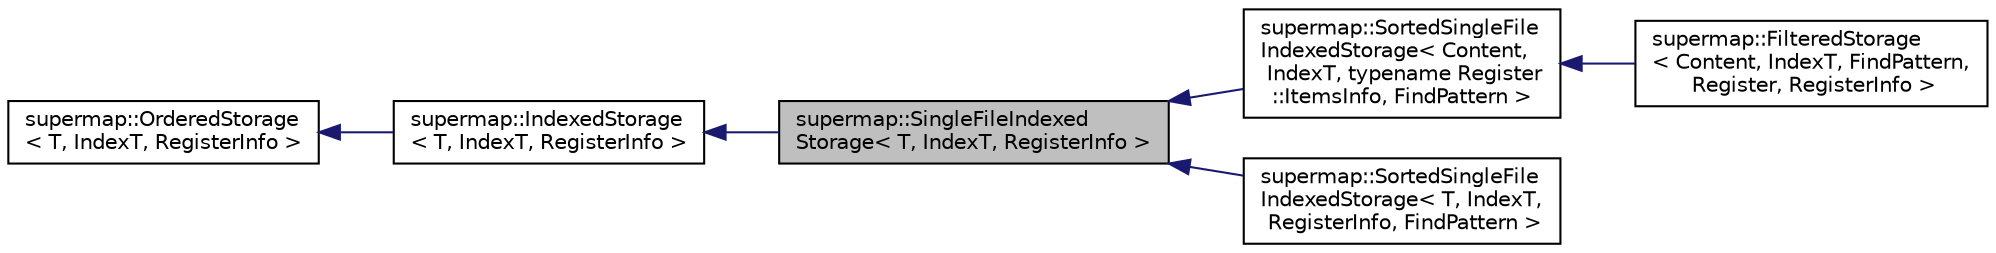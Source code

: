 digraph "supermap::SingleFileIndexedStorage&lt; T, IndexT, RegisterInfo &gt;"
{
 // LATEX_PDF_SIZE
  edge [fontname="Helvetica",fontsize="10",labelfontname="Helvetica",labelfontsize="10"];
  node [fontname="Helvetica",fontsize="10",shape=record];
  rankdir="LR";
  Node1 [label="supermap::SingleFileIndexed\lStorage\< T, IndexT, RegisterInfo \>",height=0.2,width=0.4,color="black", fillcolor="grey75", style="filled", fontcolor="black",tooltip="Indexed storage that stores all items in the single file."];
  Node2 -> Node1 [dir="back",color="midnightblue",fontsize="10",style="solid",fontname="Helvetica"];
  Node2 [label="supermap::IndexedStorage\l\< T, IndexT, RegisterInfo \>",height=0.2,width=0.4,color="black", fillcolor="white", style="filled",URL="$classsupermap_1_1IndexedStorage.html",tooltip="A storage that represents something from which you can take an element by index and add an element to..."];
  Node3 -> Node2 [dir="back",color="midnightblue",fontsize="10",style="solid",fontname="Helvetica"];
  Node3 [label="supermap::OrderedStorage\l\< T, IndexT, RegisterInfo \>",height=0.2,width=0.4,color="black", fillcolor="white", style="filled",URL="$classsupermap_1_1OrderedStorage.html",tooltip="An abstract storage, where elements has particular order. Element added later is of lower order."];
  Node1 -> Node4 [dir="back",color="midnightblue",fontsize="10",style="solid",fontname="Helvetica"];
  Node4 [label="supermap::SortedSingleFile\lIndexedStorage\< Content,\l IndexT, typename Register\l::ItemsInfo, FindPattern \>",height=0.2,width=0.4,color="black", fillcolor="white", style="filled",URL="$classsupermap_1_1SortedSingleFileIndexedStorage.html",tooltip=" "];
  Node4 -> Node5 [dir="back",color="midnightblue",fontsize="10",style="solid",fontname="Helvetica"];
  Node5 [label="supermap::FilteredStorage\l\< Content, IndexT, FindPattern,\l Register, RegisterInfo \>",height=0.2,width=0.4,color="black", fillcolor="white", style="filled",URL="$classsupermap_1_1FilteredStorage.html",tooltip="Sorted single file indexed storage with filter as a additional register."];
  Node1 -> Node6 [dir="back",color="midnightblue",fontsize="10",style="solid",fontname="Helvetica"];
  Node6 [label="supermap::SortedSingleFile\lIndexedStorage\< T, IndexT,\l RegisterInfo, FindPattern \>",height=0.2,width=0.4,color="black", fillcolor="white", style="filled",URL="$classsupermap_1_1SortedSingleFileIndexedStorage.html",tooltip="Single file storage where objects are sorted in increasing order, defined by comparator."];
}
